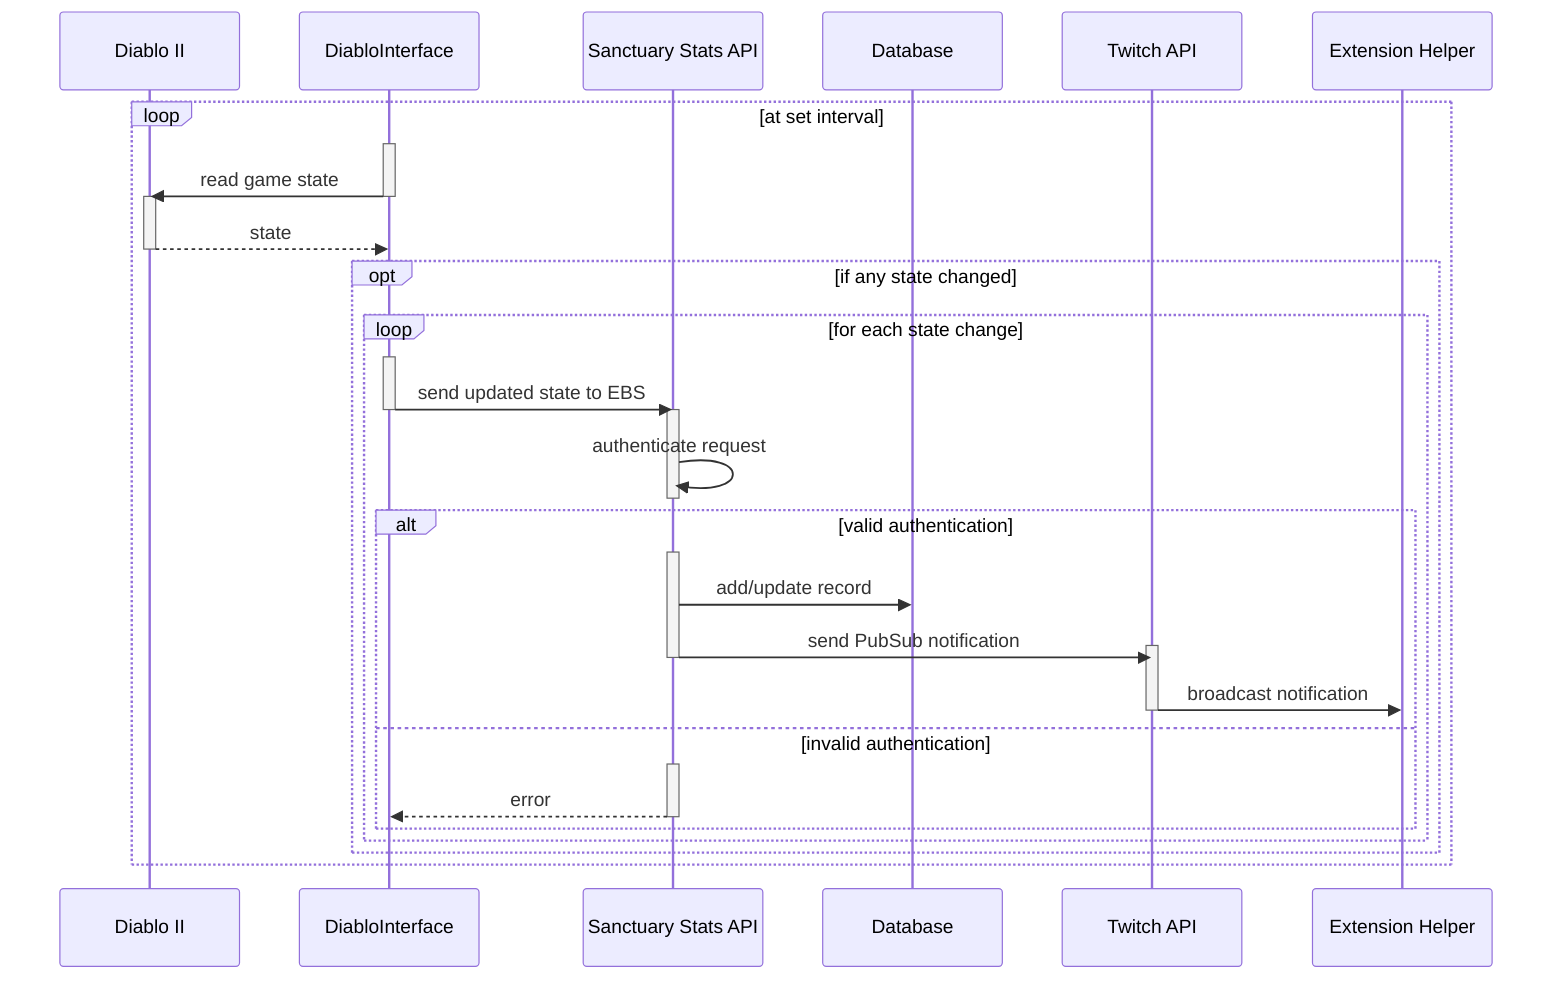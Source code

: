sequenceDiagram

participant Diablo II
participant DiabloInterface
participant Sanctuary Stats API
participant Database
participant Twitch API
participant Extension Helper

loop at set interval
  Activate DiabloInterface
  DiabloInterface ->> Diablo II: read game state
  Deactivate DiabloInterface
  Activate Diablo II
  Diablo II -->> DiabloInterface: state
  Deactivate Diablo II
  opt if any state changed
    loop for each state change
      Activate DiabloInterface
      DiabloInterface ->> Sanctuary Stats API: send updated state to EBS
      Deactivate DiabloInterface
      Activate Sanctuary Stats API
      Sanctuary Stats API ->> Sanctuary Stats API: authenticate request
      Deactivate Sanctuary Stats API
      alt valid authentication
        Activate Sanctuary Stats API
        Sanctuary Stats API ->> Database: add/update record
        Sanctuary Stats API ->> Twitch API: send PubSub notification
        Activate Twitch API
        Deactivate Sanctuary Stats API
        Twitch API ->> Extension Helper: broadcast notification
        Deactivate Twitch API
      else invalid authentication
        Activate Sanctuary Stats API
        Sanctuary Stats API -->> DiabloInterface: error
        Deactivate Sanctuary Stats API
      end
    end
  end
end